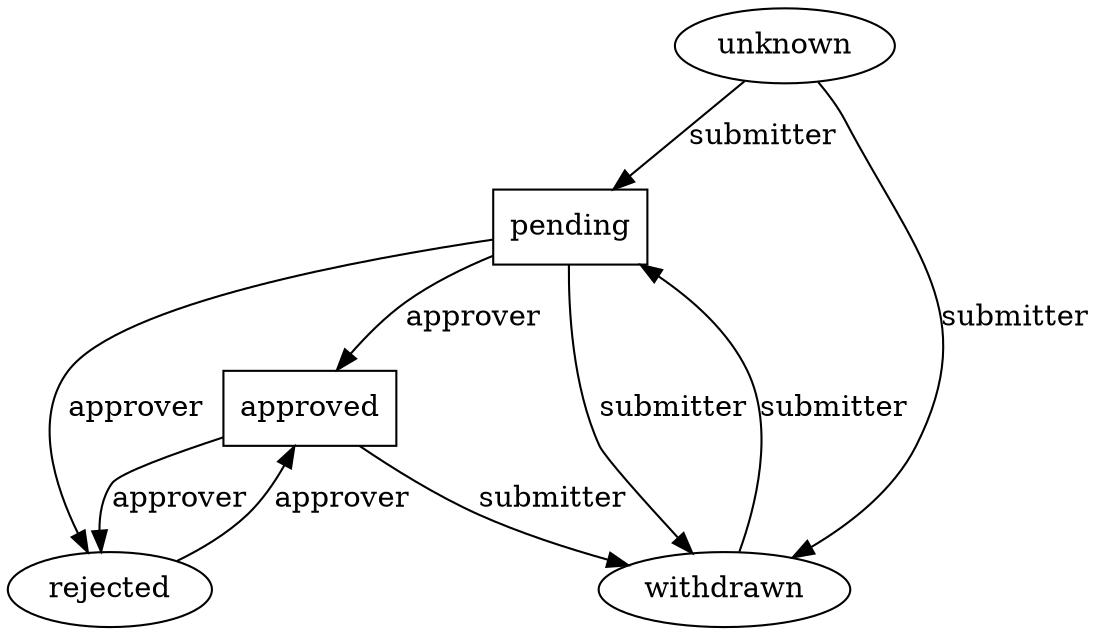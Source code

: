 /* A participation request can at any time be in one of five states.
 *
 * Various submitters need to apply to participate at various levels,
 * and are reviewed by a level of approvers above them.
 *
 * - Unknown: No request received yet.
 * - Pending: Request received and awaiting review.
 * - Withdrawn: Cancelled by submitter.
 * - Rejected: Cancelled by approver.
 * - Approved: Permitted by approver.
 *
 * For community coordinators, "submitter" is the coordinator applicant,
 * and "approver" is either the Outreachy organizers or existing
 * coordinators already approved for the community.
 *
 * For community participation in the current round, "submitter" is
 * anyone who has been approved as a coordinator for this community, and
 * "approver" is the Outreachy organizers. The user who created a
 * community is automatically approved as a coordinator for that
 * community so they can withdraw or edit it while waiting for review.
 * Editing information about both the community and its participation in
 * the current round is restricted to "submitter".
 *
 * For projects, "submitter" is any approved mentor for the project, and
 * "approver" is any approved coordinator for the community. The user
 * who created a project is automatically approved as a mentor for that
 * project so they can withdraw or edit it while waiting for review.
 * Editing information about the project is restricted to "submitter".
 *
 * For mentors, "submitter" is the mentor applicant, and "approver" is
 * any approved coordinator for the community. We choose not to allow
 * existing approved mentors to act as approver for mentor requests
 * because we want community coordinators to impose consistent standards
 * on all their mentors. Editing information about the mentor is
 * restricted to "submitter".
 *
 * Under various circumstances, a person may be both a "submitter" and
 * an "approver" for the same request, such as if a community
 * coordinator is also a mentor. In that case we only offer them the
 * higher-priviledge "approver" options.
 */
strict digraph {
	/* If there are resources which are logically part of the thing
	 * being applied to, such as projects within a community or
	 * mentors within a project, those resources are not relevant if
	 * participation has been rejected or withdrawn, or not applied
	 * for in the first place.  We mark the states that can allow
	 * nested resources with a different node shape in this graph.
	 */
	pending [shape=box];
	approved [shape=box];

	/* Approvers can't apply or withdraw on the applicant's behalf;
	 * only the applicant can do that. Applicant can withdraw at any
	 * time except if approver has explicitly rejected them, in
	 * which case only approver can change their status.
	 */
	edge [label="submitter"];
	{ unknown pending approved } -> withdrawn;
	{ unknown withdrawn } -> pending;

	/* Applicants can't reject or approve themselves; only approver
	 * can do that. Approvers can't change from the "unknown" or
	 * "withdrawn" states, because approver can't force anyone to
	 * participate without their consent.
	 */
	edge [label="approver"];
	{ pending approved } -> rejected;
	{ pending rejected } -> approved;
}
